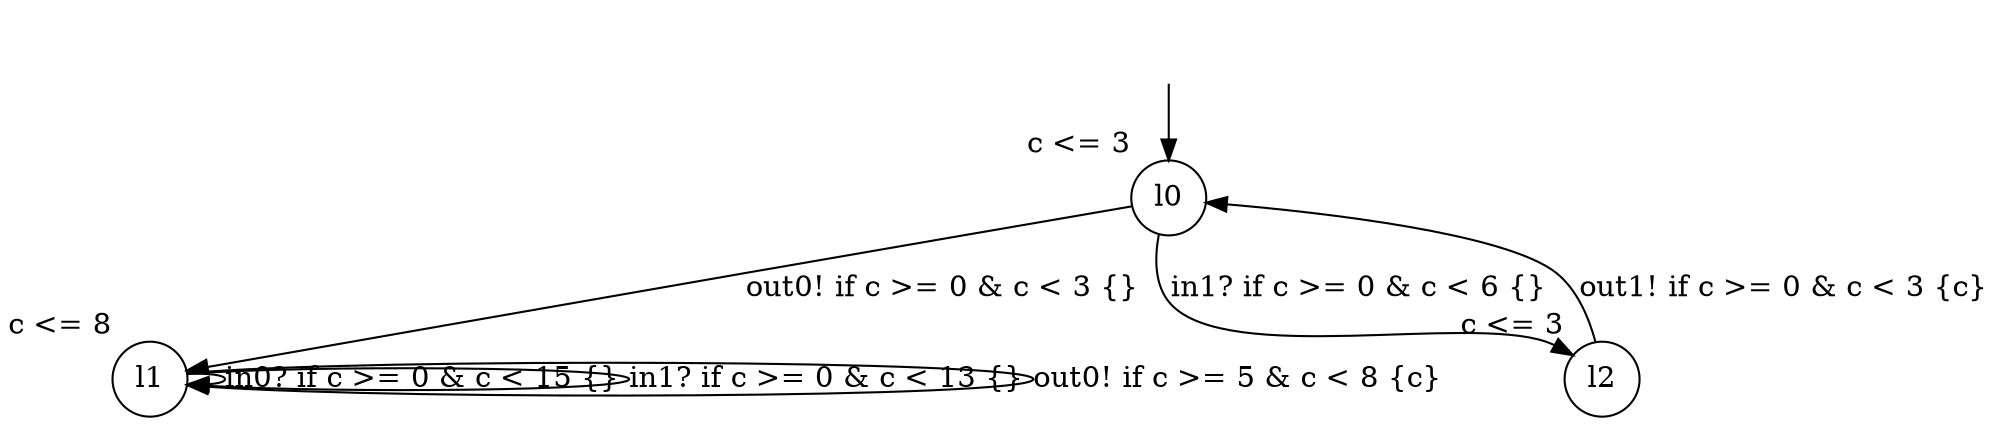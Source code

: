 digraph g {
__start0 [label="" shape="none"];
l0 [shape="circle" margin=0 label="l0", xlabel="c <= 3"];
l1 [shape="circle" margin=0 label="l1", xlabel="c <= 8"];
l2 [shape="circle" margin=0 label="l2", xlabel="c <= 3"];
l0 -> l2 [label="in1? if c >= 0 & c < 6 {} "];
l0 -> l1 [label="out0! if c >= 0 & c < 3 {} "];
l1 -> l1 [label="in0? if c >= 0 & c < 15 {} "];
l1 -> l1 [label="in1? if c >= 0 & c < 13 {} "];
l1 -> l1 [label="out0! if c >= 5 & c < 8 {c} "];
l2 -> l0 [label="out1! if c >= 0 & c < 3 {c} "];
__start0 -> l0;
}
